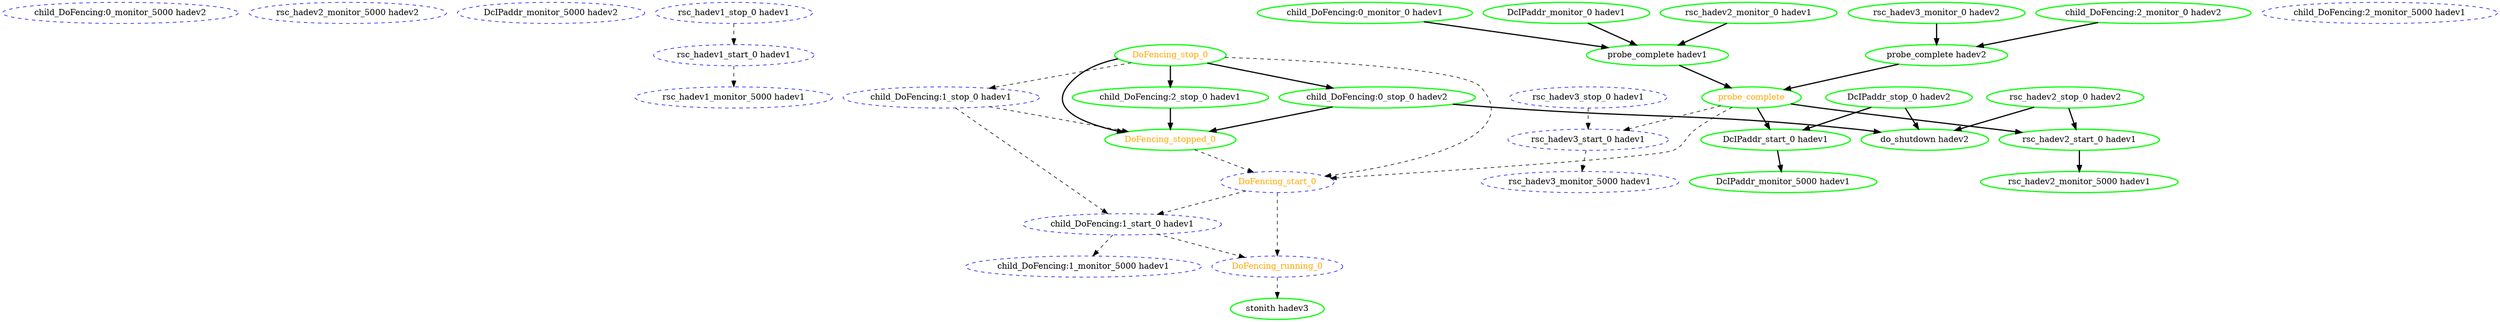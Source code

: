 digraph "g" {
	size = "30,30"
"child_DoFencing:0_monitor_5000 hadev2" [ style="dashed" color="blue" fontcolor="black" ]
"rsc_hadev2_monitor_5000 hadev2" [ style="dashed" color="blue" fontcolor="black" ]
"DcIPaddr_monitor_5000 hadev2" [ style="dashed" color="blue" fontcolor="black" ]
"rsc_hadev1_monitor_5000 hadev1" [ style="dashed" color="blue" fontcolor="black" ]
"child_DoFencing:1_monitor_5000 hadev1" [ style="dashed" color="blue" fontcolor="black" ]
"child_DoFencing:2_monitor_5000 hadev1" [ style="dashed" color="blue" fontcolor="black" ]
"rsc_hadev3_monitor_5000 hadev1" [ style="dashed" color="blue" fontcolor="black" ]
"probe_complete" [ style=bold color="green" fontcolor="orange" ]
"probe_complete hadev2" [ style=bold color="green" fontcolor="black" ]
"rsc_hadev3_monitor_0 hadev2" [ style=bold color="green" fontcolor="black" ]
"child_DoFencing:2_monitor_0 hadev2" [ style=bold color="green" fontcolor="black" ]
"probe_complete hadev1" [ style=bold color="green" fontcolor="black" ]
"DcIPaddr_monitor_0 hadev1" [ style=bold color="green" fontcolor="black" ]
"rsc_hadev2_monitor_0 hadev1" [ style=bold color="green" fontcolor="black" ]
"child_DoFencing:0_monitor_0 hadev1" [ style=bold color="green" fontcolor="black" ]
"DcIPaddr_stop_0 hadev2" [ style=bold color="green" fontcolor="black" ]
"DcIPaddr_start_0 hadev1" [ style=bold color="green" fontcolor="black" ]
"DcIPaddr_monitor_5000 hadev1" [ style=bold color="green" fontcolor="black" ]
"rsc_hadev3_stop_0 hadev1" [ style="dashed" color="blue" fontcolor="black" ]
"rsc_hadev3_start_0 hadev1" [ style="dashed" color="blue" fontcolor="black" ]
"rsc_hadev2_stop_0 hadev2" [ style=bold color="green" fontcolor="black" ]
"rsc_hadev2_start_0 hadev1" [ style=bold color="green" fontcolor="black" ]
"rsc_hadev2_monitor_5000 hadev1" [ style=bold color="green" fontcolor="black" ]
"rsc_hadev1_stop_0 hadev1" [ style="dashed" color="blue" fontcolor="black" ]
"rsc_hadev1_start_0 hadev1" [ style="dashed" color="blue" fontcolor="black" ]
"child_DoFencing:0_stop_0 hadev2" [ style=bold color="green" fontcolor="black" ]
"child_DoFencing:1_stop_0 hadev1" [ style="dashed" color="blue" fontcolor="black" ]
"child_DoFencing:1_start_0 hadev1" [ style="dashed" color="blue" fontcolor="black" ]
"child_DoFencing:2_stop_0 hadev1" [ style=bold color="green" fontcolor="black" ]
"DoFencing_start_0" [ style="dashed" color="blue" fontcolor="orange" ]
"DoFencing_running_0" [ style="dashed" color="blue" fontcolor="orange" ]
"DoFencing_stop_0" [ style=bold color="green" fontcolor="orange" ]
"DoFencing_stopped_0" [ style=bold color="green" fontcolor="orange" ]
"stonith hadev3" [ style=bold color="green" fontcolor="black" ]
"do_shutdown hadev2" [ style=bold color="green" fontcolor="black" ]
"rsc_hadev1_start_0 hadev1" -> "rsc_hadev1_monitor_5000 hadev1" [ style = dashed]
"child_DoFencing:1_start_0 hadev1" -> "child_DoFencing:1_monitor_5000 hadev1" [ style = dashed]
"rsc_hadev3_start_0 hadev1" -> "rsc_hadev3_monitor_5000 hadev1" [ style = dashed]
"probe_complete hadev2" -> "probe_complete" [ style = bold]
"probe_complete hadev1" -> "probe_complete" [ style = bold]
"rsc_hadev3_monitor_0 hadev2" -> "probe_complete hadev2" [ style = bold]
"child_DoFencing:2_monitor_0 hadev2" -> "probe_complete hadev2" [ style = bold]
"DcIPaddr_monitor_0 hadev1" -> "probe_complete hadev1" [ style = bold]
"rsc_hadev2_monitor_0 hadev1" -> "probe_complete hadev1" [ style = bold]
"child_DoFencing:0_monitor_0 hadev1" -> "probe_complete hadev1" [ style = bold]
"probe_complete" -> "DcIPaddr_start_0 hadev1" [ style = bold]
"DcIPaddr_stop_0 hadev2" -> "DcIPaddr_start_0 hadev1" [ style = bold]
"DcIPaddr_start_0 hadev1" -> "DcIPaddr_monitor_5000 hadev1" [ style = bold]
"probe_complete" -> "rsc_hadev3_start_0 hadev1" [ style = dashed]
"rsc_hadev3_stop_0 hadev1" -> "rsc_hadev3_start_0 hadev1" [ style = dashed]
"probe_complete" -> "rsc_hadev2_start_0 hadev1" [ style = bold]
"rsc_hadev2_stop_0 hadev2" -> "rsc_hadev2_start_0 hadev1" [ style = bold]
"rsc_hadev2_start_0 hadev1" -> "rsc_hadev2_monitor_5000 hadev1" [ style = bold]
"rsc_hadev1_stop_0 hadev1" -> "rsc_hadev1_start_0 hadev1" [ style = dashed]
"DoFencing_stop_0" -> "child_DoFencing:0_stop_0 hadev2" [ style = bold]
"DoFencing_stop_0" -> "child_DoFencing:1_stop_0 hadev1" [ style = dashed]
"child_DoFencing:1_stop_0 hadev1" -> "child_DoFencing:1_start_0 hadev1" [ style = dashed]
"DoFencing_start_0" -> "child_DoFencing:1_start_0 hadev1" [ style = dashed]
"DoFencing_stop_0" -> "child_DoFencing:2_stop_0 hadev1" [ style = bold]
"probe_complete" -> "DoFencing_start_0" [ style = dashed]
"DoFencing_stop_0" -> "DoFencing_start_0" [ style = dashed]
"DoFencing_stopped_0" -> "DoFencing_start_0" [ style = dashed]
"DoFencing_start_0" -> "DoFencing_running_0" [ style = dashed]
"child_DoFencing:1_start_0 hadev1" -> "DoFencing_running_0" [ style = dashed]
"child_DoFencing:0_stop_0 hadev2" -> "DoFencing_stopped_0" [ style = bold]
"child_DoFencing:1_stop_0 hadev1" -> "DoFencing_stopped_0" [ style = dashed]
"child_DoFencing:2_stop_0 hadev1" -> "DoFencing_stopped_0" [ style = bold]
"DoFencing_stop_0" -> "DoFencing_stopped_0" [ style = bold]
"DoFencing_running_0" -> "stonith hadev3" [ style = dashed]
"DcIPaddr_stop_0 hadev2" -> "do_shutdown hadev2" [ style = bold]
"rsc_hadev2_stop_0 hadev2" -> "do_shutdown hadev2" [ style = bold]
"child_DoFencing:0_stop_0 hadev2" -> "do_shutdown hadev2" [ style = bold]
}
